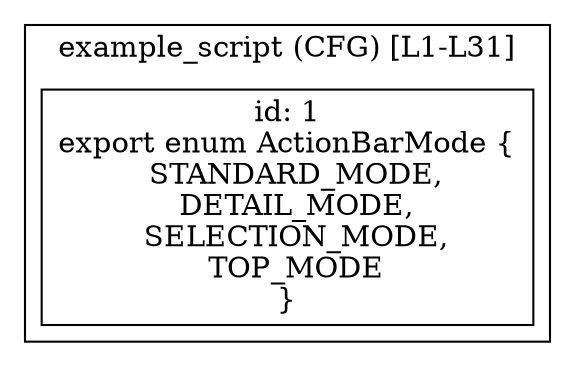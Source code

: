 digraph "70.ts" {
  subgraph "cluster_1" {
    label="example_script (CFG) [L1-L31]";
    node_1_1 [label="id: 1\nexport enum ActionBarMode {
  STANDARD_MODE,
  DETAIL_MODE,
  SELECTION_MODE,
  TOP_MODE
}", shape=box];
  }
}